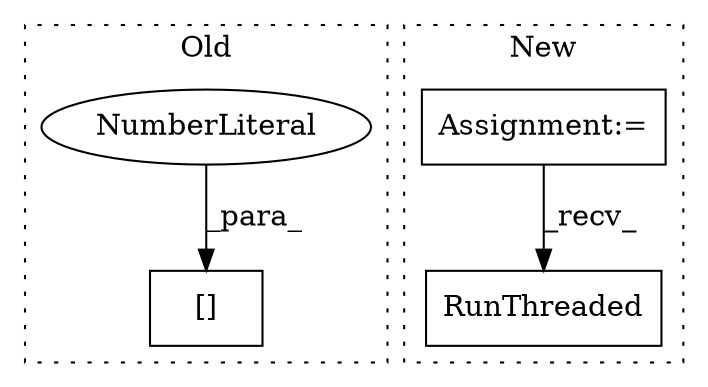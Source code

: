 digraph G {
subgraph cluster0 {
1 [label="[]" a="2" s="6119,6139" l="19,1" shape="box"];
3 [label="NumberLiteral" a="34" s="6138" l="1" shape="ellipse"];
label = "Old";
style="dotted";
}
subgraph cluster1 {
2 [label="RunThreaded" a="32" s="6823,6856" l="12,1" shape="box"];
4 [label="Assignment:=" a="7" s="6761" l="7" shape="box"];
label = "New";
style="dotted";
}
3 -> 1 [label="_para_"];
4 -> 2 [label="_recv_"];
}